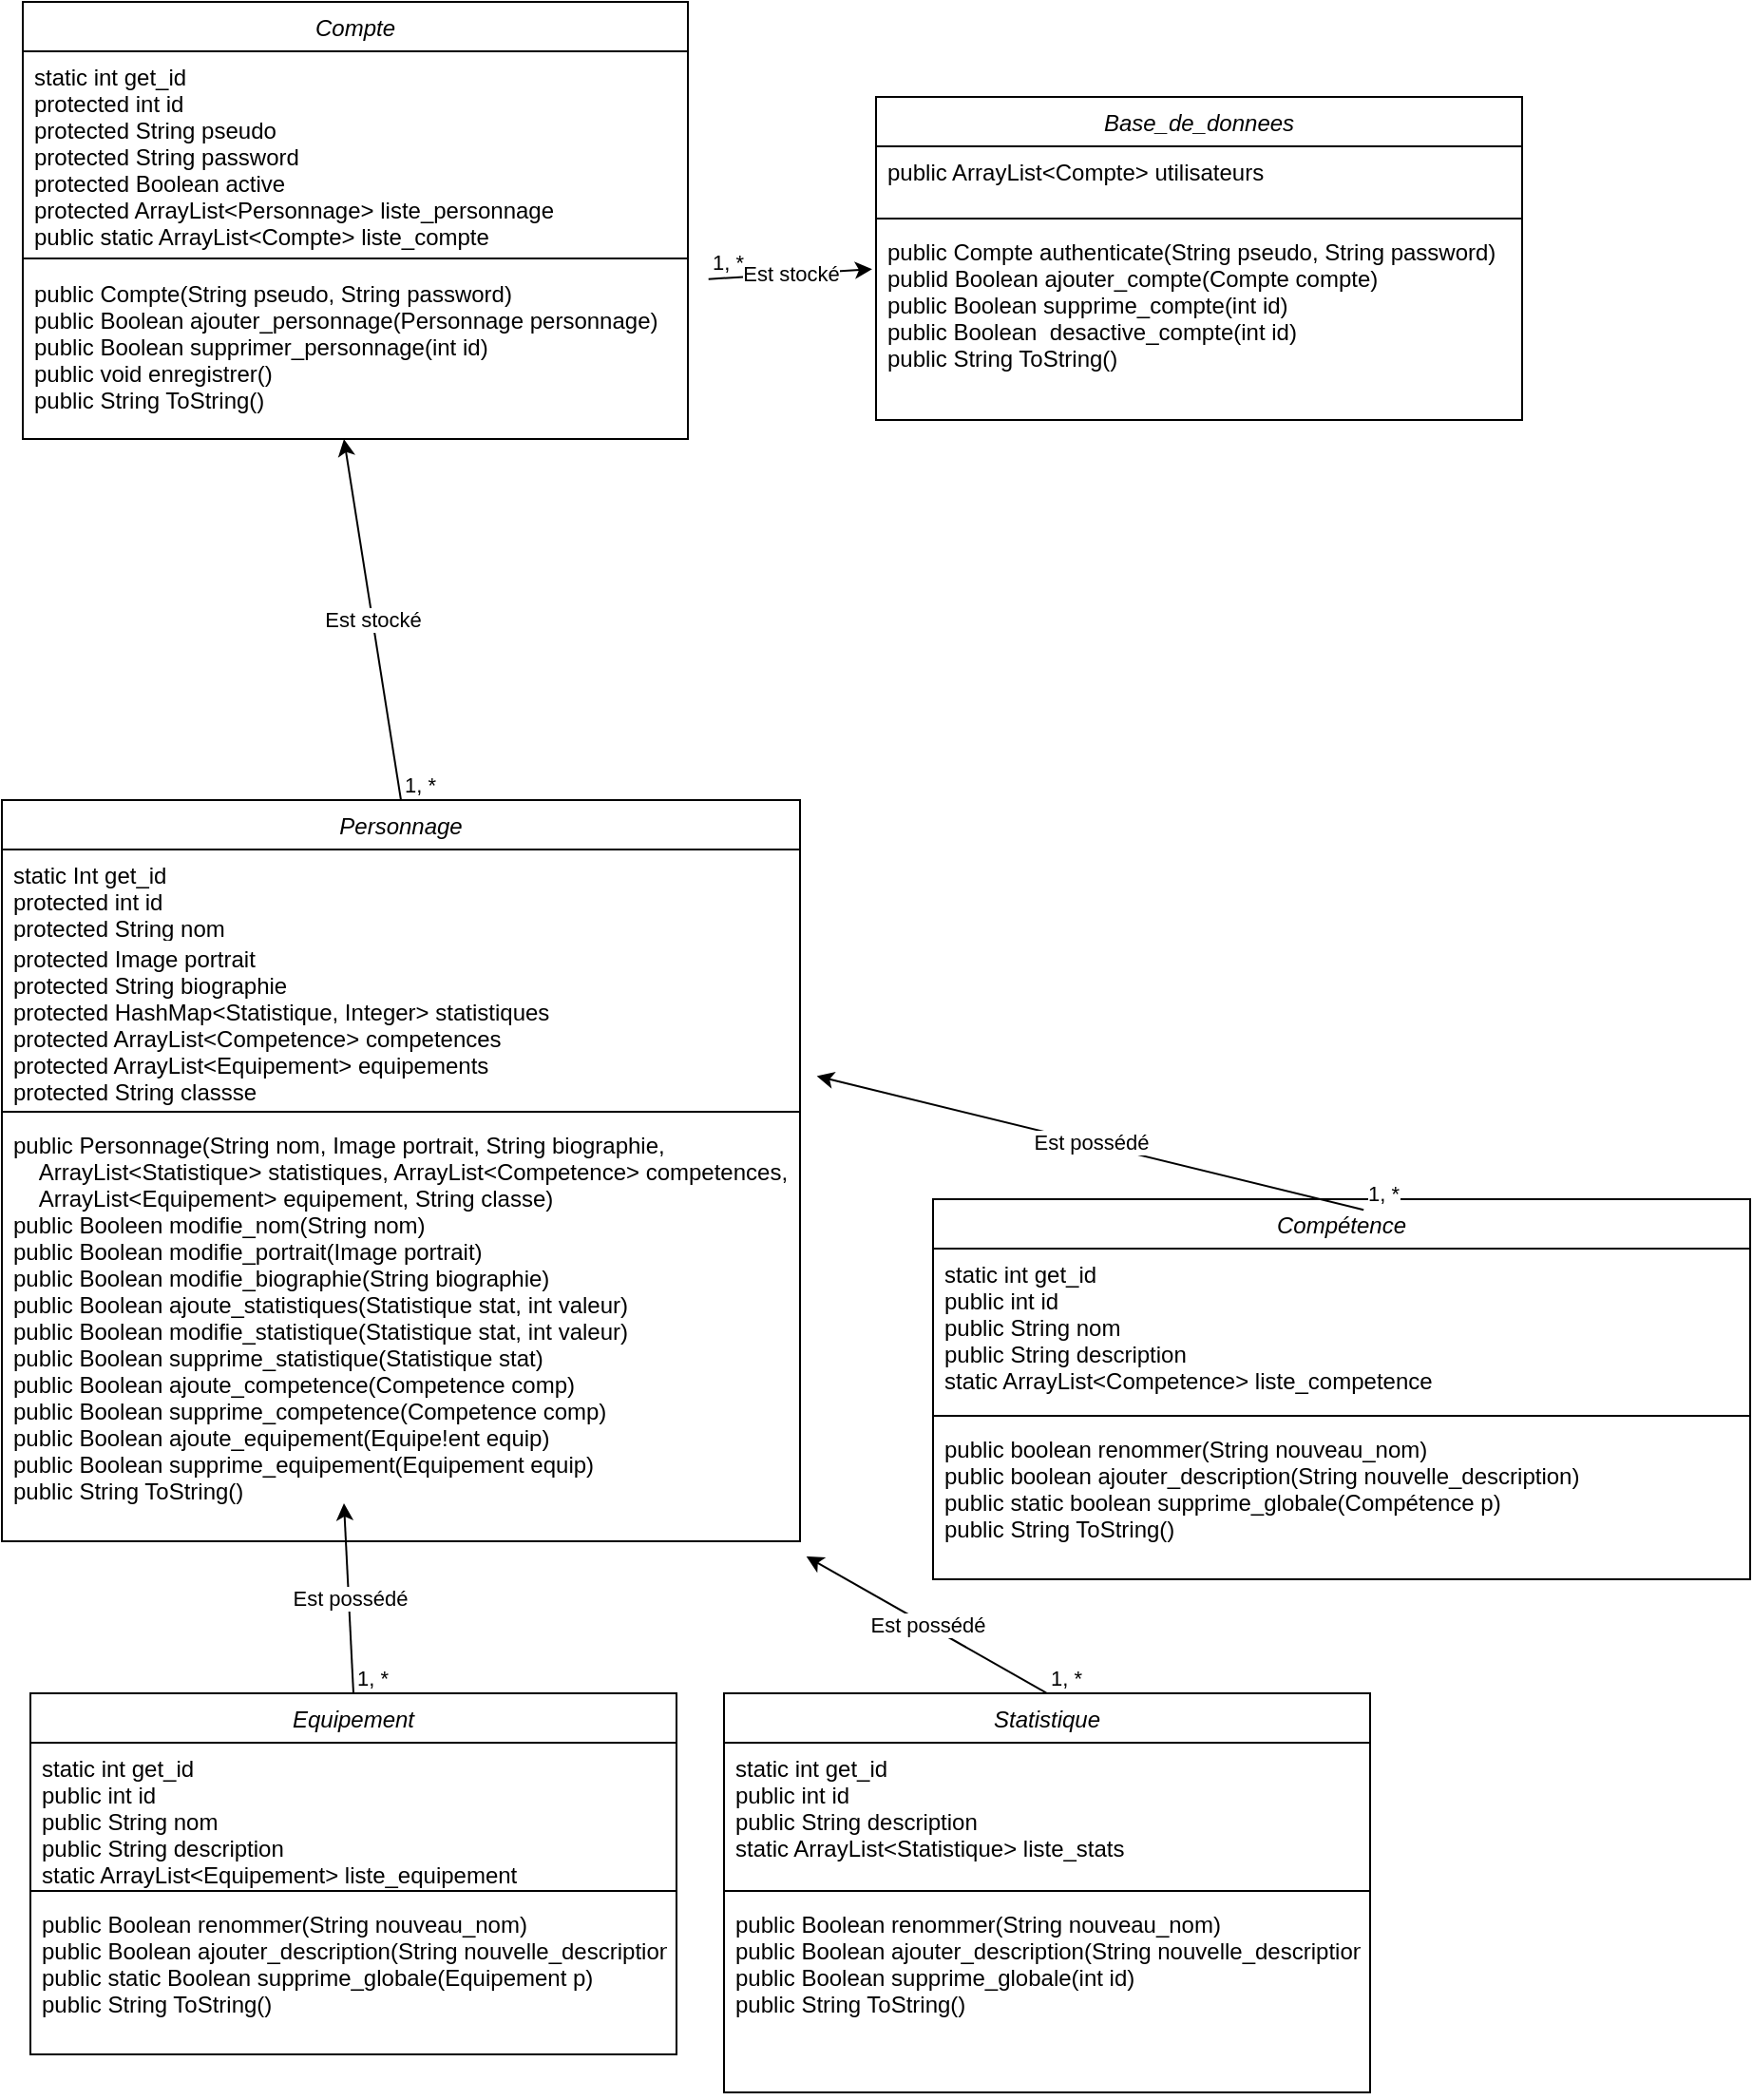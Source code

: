 <mxfile version="26.0.16">
  <diagram name="Page-1" id="Ys_Si_Kp9JGe3EzJ7wWJ">
    <mxGraphModel dx="1395" dy="621" grid="1" gridSize="10" guides="1" tooltips="1" connect="1" arrows="1" fold="1" page="1" pageScale="1" pageWidth="827" pageHeight="1169" math="0" shadow="0">
      <root>
        <mxCell id="0" />
        <mxCell id="1" parent="0" />
        <mxCell id="01AiD1RpHDVqo8bFV30B-1" value="Compte" style="swimlane;fontStyle=2;align=center;verticalAlign=top;childLayout=stackLayout;horizontal=1;startSize=26;horizontalStack=0;resizeParent=1;resizeLast=0;collapsible=1;marginBottom=0;rounded=0;shadow=0;strokeWidth=1;" vertex="1" parent="1">
          <mxGeometry x="21" y="110" width="350" height="230" as="geometry">
            <mxRectangle x="230" y="140" width="160" height="26" as="alternateBounds" />
          </mxGeometry>
        </mxCell>
        <mxCell id="01AiD1RpHDVqo8bFV30B-2" value="static int get_id&#xa;protected int id&#xa;protected String pseudo&#xa;protected String password&#xa;protected Boolean active&#xa;protected ArrayList&lt;Personnage&gt; liste_personnage&#xa;public static ArrayList&lt;Compte&gt; liste_compte" style="text;align=left;verticalAlign=top;spacingLeft=4;spacingRight=4;overflow=hidden;rotatable=0;points=[[0,0.5],[1,0.5]];portConstraint=eastwest;" vertex="1" parent="01AiD1RpHDVqo8bFV30B-1">
          <mxGeometry y="26" width="350" height="104" as="geometry" />
        </mxCell>
        <mxCell id="01AiD1RpHDVqo8bFV30B-4" value="" style="line;html=1;strokeWidth=1;align=left;verticalAlign=middle;spacingTop=-1;spacingLeft=3;spacingRight=3;rotatable=0;labelPosition=right;points=[];portConstraint=eastwest;" vertex="1" parent="01AiD1RpHDVqo8bFV30B-1">
          <mxGeometry y="130" width="350" height="10" as="geometry" />
        </mxCell>
        <mxCell id="01AiD1RpHDVqo8bFV30B-5" value="public Compte(String pseudo, String password)&#xa;public Boolean ajouter_personnage(Personnage personnage)&#xa;public Boolean supprimer_personnage(int id)&#xa;public void enregistrer()&#xa;public String ToString()" style="text;align=left;verticalAlign=top;spacingLeft=4;spacingRight=4;overflow=hidden;rotatable=0;points=[[0,0.5],[1,0.5]];portConstraint=eastwest;" vertex="1" parent="01AiD1RpHDVqo8bFV30B-1">
          <mxGeometry y="140" width="350" height="76" as="geometry" />
        </mxCell>
        <mxCell id="01AiD1RpHDVqo8bFV30B-6" value="Base_de_donnees" style="swimlane;fontStyle=2;align=center;verticalAlign=top;childLayout=stackLayout;horizontal=1;startSize=26;horizontalStack=0;resizeParent=1;resizeLast=0;collapsible=1;marginBottom=0;rounded=0;shadow=0;strokeWidth=1;" vertex="1" parent="1">
          <mxGeometry x="470" y="160" width="340" height="170" as="geometry">
            <mxRectangle x="470" y="160" width="160" height="26" as="alternateBounds" />
          </mxGeometry>
        </mxCell>
        <mxCell id="01AiD1RpHDVqo8bFV30B-7" value="public ArrayList&lt;Compte&gt; utilisateurs" style="text;align=left;verticalAlign=top;spacingLeft=4;spacingRight=4;overflow=hidden;rotatable=0;points=[[0,0.5],[1,0.5]];portConstraint=eastwest;" vertex="1" parent="01AiD1RpHDVqo8bFV30B-6">
          <mxGeometry y="26" width="340" height="34" as="geometry" />
        </mxCell>
        <mxCell id="01AiD1RpHDVqo8bFV30B-8" value="" style="line;html=1;strokeWidth=1;align=left;verticalAlign=middle;spacingTop=-1;spacingLeft=3;spacingRight=3;rotatable=0;labelPosition=right;points=[];portConstraint=eastwest;" vertex="1" parent="01AiD1RpHDVqo8bFV30B-6">
          <mxGeometry y="60" width="340" height="8" as="geometry" />
        </mxCell>
        <mxCell id="01AiD1RpHDVqo8bFV30B-9" value="public Compte authenticate(String pseudo, String password)&#xa;publid Boolean ajouter_compte(Compte compte)&#xa;public Boolean supprime_compte(int id)&#xa;public Boolean  desactive_compte(int id)&#xa;public String ToString()" style="text;align=left;verticalAlign=top;spacingLeft=4;spacingRight=4;overflow=hidden;rotatable=0;points=[[0,0.5],[1,0.5]];portConstraint=eastwest;" vertex="1" parent="01AiD1RpHDVqo8bFV30B-6">
          <mxGeometry y="68" width="340" height="102" as="geometry" />
        </mxCell>
        <mxCell id="01AiD1RpHDVqo8bFV30B-10" value="Personnage" style="swimlane;fontStyle=2;align=center;verticalAlign=top;childLayout=stackLayout;horizontal=1;startSize=26;horizontalStack=0;resizeParent=1;resizeLast=0;collapsible=1;marginBottom=0;rounded=0;shadow=0;strokeWidth=1;" vertex="1" parent="1">
          <mxGeometry x="10" y="530" width="420" height="390" as="geometry">
            <mxRectangle x="230" y="140" width="160" height="26" as="alternateBounds" />
          </mxGeometry>
        </mxCell>
        <mxCell id="01AiD1RpHDVqo8bFV30B-11" value="static Int get_id&#xa;protected int id&#xa;protected String nom" style="text;align=left;verticalAlign=top;spacingLeft=4;spacingRight=4;overflow=hidden;rotatable=0;points=[[0,0.5],[1,0.5]];portConstraint=eastwest;" vertex="1" parent="01AiD1RpHDVqo8bFV30B-10">
          <mxGeometry y="26" width="420" height="44" as="geometry" />
        </mxCell>
        <mxCell id="01AiD1RpHDVqo8bFV30B-12" value="protected Image portrait&#xa;protected String biographie&#xa;protected HashMap&lt;Statistique, Integer&gt; statistiques&#xa;protected ArrayList&lt;Competence&gt; competences&#xa;protected ArrayList&lt;Equipement&gt; equipements&#xa;protected String classse " style="text;align=left;verticalAlign=top;spacingLeft=4;spacingRight=4;overflow=hidden;rotatable=0;points=[[0,0.5],[1,0.5]];portConstraint=eastwest;rounded=0;shadow=0;html=0;" vertex="1" parent="01AiD1RpHDVqo8bFV30B-10">
          <mxGeometry y="70" width="420" height="90" as="geometry" />
        </mxCell>
        <mxCell id="01AiD1RpHDVqo8bFV30B-13" value="" style="line;html=1;strokeWidth=1;align=left;verticalAlign=middle;spacingTop=-1;spacingLeft=3;spacingRight=3;rotatable=0;labelPosition=right;points=[];portConstraint=eastwest;" vertex="1" parent="01AiD1RpHDVqo8bFV30B-10">
          <mxGeometry y="160" width="420" height="8" as="geometry" />
        </mxCell>
        <mxCell id="01AiD1RpHDVqo8bFV30B-14" value="public Personnage(String nom, Image portrait, String biographie,&#xa;    ArrayList&lt;Statistique&gt; statistiques, ArrayList&lt;Competence&gt; competences,&#xa;    ArrayList&lt;Equipement&gt; equipement, String classe)&#xa;public Booleen modifie_nom(String nom)&#xa;public Boolean modifie_portrait(Image portrait)&#xa;public Boolean modifie_biographie(String biographie)&#xa;public Boolean ajoute_statistiques(Statistique stat, int valeur)&#xa;public Boolean modifie_statistique(Statistique stat, int valeur)&#xa;public Boolean supprime_statistique(Statistique stat)&#xa;public Boolean ajoute_competence(Competence comp)&#xa;public Boolean supprime_competence(Competence comp)&#xa;public Boolean ajoute_equipement(Equipe!ent equip)&#xa;public Boolean supprime_equipement(Equipement equip)&#xa;public String ToString()" style="text;align=left;verticalAlign=top;spacingLeft=4;spacingRight=4;overflow=hidden;rotatable=0;points=[[0,0.5],[1,0.5]];portConstraint=eastwest;" vertex="1" parent="01AiD1RpHDVqo8bFV30B-10">
          <mxGeometry y="168" width="420" height="222" as="geometry" />
        </mxCell>
        <mxCell id="01AiD1RpHDVqo8bFV30B-15" value="Compétence" style="swimlane;fontStyle=2;align=center;verticalAlign=top;childLayout=stackLayout;horizontal=1;startSize=26;horizontalStack=0;resizeParent=1;resizeLast=0;collapsible=1;marginBottom=0;rounded=0;shadow=0;strokeWidth=1;" vertex="1" parent="1">
          <mxGeometry x="500" y="740" width="430" height="200" as="geometry">
            <mxRectangle x="230" y="140" width="160" height="26" as="alternateBounds" />
          </mxGeometry>
        </mxCell>
        <mxCell id="01AiD1RpHDVqo8bFV30B-16" value="static int get_id&#xa;public int id&#xa;public String nom&#xa;public String description&#xa;static ArrayList&lt;Competence&gt; liste_competence&#xa;" style="text;align=left;verticalAlign=top;spacingLeft=4;spacingRight=4;overflow=hidden;rotatable=0;points=[[0,0.5],[1,0.5]];portConstraint=eastwest;" vertex="1" parent="01AiD1RpHDVqo8bFV30B-15">
          <mxGeometry y="26" width="430" height="84" as="geometry" />
        </mxCell>
        <mxCell id="01AiD1RpHDVqo8bFV30B-17" value="" style="line;html=1;strokeWidth=1;align=left;verticalAlign=middle;spacingTop=-1;spacingLeft=3;spacingRight=3;rotatable=0;labelPosition=right;points=[];portConstraint=eastwest;" vertex="1" parent="01AiD1RpHDVqo8bFV30B-15">
          <mxGeometry y="110" width="430" height="8" as="geometry" />
        </mxCell>
        <mxCell id="01AiD1RpHDVqo8bFV30B-18" value="public boolean renommer(String nouveau_nom)&#xa;public boolean ajouter_description(String nouvelle_description)&#xa;public static boolean supprime_globale(Compétence p)&#xa;public String ToString()" style="text;align=left;verticalAlign=top;spacingLeft=4;spacingRight=4;overflow=hidden;rotatable=0;points=[[0,0.5],[1,0.5]];portConstraint=eastwest;" vertex="1" parent="01AiD1RpHDVqo8bFV30B-15">
          <mxGeometry y="118" width="430" height="82" as="geometry" />
        </mxCell>
        <mxCell id="01AiD1RpHDVqo8bFV30B-19" value="Statistique" style="swimlane;fontStyle=2;align=center;verticalAlign=top;childLayout=stackLayout;horizontal=1;startSize=26;horizontalStack=0;resizeParent=1;resizeLast=0;collapsible=1;marginBottom=0;rounded=0;shadow=0;strokeWidth=1;" vertex="1" parent="1">
          <mxGeometry x="390" y="1000" width="340" height="210" as="geometry">
            <mxRectangle x="230" y="140" width="160" height="26" as="alternateBounds" />
          </mxGeometry>
        </mxCell>
        <mxCell id="01AiD1RpHDVqo8bFV30B-20" value="static int get_id&#xa;public int id&#xa;public String description&#xa;static ArrayList&lt;Statistique&gt; liste_stats" style="text;align=left;verticalAlign=top;spacingLeft=4;spacingRight=4;overflow=hidden;rotatable=0;points=[[0,0.5],[1,0.5]];portConstraint=eastwest;" vertex="1" parent="01AiD1RpHDVqo8bFV30B-19">
          <mxGeometry y="26" width="340" height="74" as="geometry" />
        </mxCell>
        <mxCell id="01AiD1RpHDVqo8bFV30B-21" value="" style="line;html=1;strokeWidth=1;align=left;verticalAlign=middle;spacingTop=-1;spacingLeft=3;spacingRight=3;rotatable=0;labelPosition=right;points=[];portConstraint=eastwest;" vertex="1" parent="01AiD1RpHDVqo8bFV30B-19">
          <mxGeometry y="100" width="340" height="8" as="geometry" />
        </mxCell>
        <mxCell id="01AiD1RpHDVqo8bFV30B-22" value="public Boolean renommer(String nouveau_nom)&#xa;public Boolean ajouter_description(String nouvelle_description)&#xa;public Boolean supprime_globale(int id)&#xa;public String ToString()" style="text;align=left;verticalAlign=top;spacingLeft=4;spacingRight=4;overflow=hidden;rotatable=0;points=[[0,0.5],[1,0.5]];portConstraint=eastwest;" vertex="1" parent="01AiD1RpHDVqo8bFV30B-19">
          <mxGeometry y="108" width="340" height="102" as="geometry" />
        </mxCell>
        <mxCell id="01AiD1RpHDVqo8bFV30B-23" value="Est stocké" style="endArrow=classic;html=1;rounded=0;exitX=1.031;exitY=0.077;exitDx=0;exitDy=0;exitPerimeter=0;entryX=-0.006;entryY=0.222;entryDx=0;entryDy=0;entryPerimeter=0;" edge="1" parent="1" source="01AiD1RpHDVqo8bFV30B-5" target="01AiD1RpHDVqo8bFV30B-9">
          <mxGeometry relative="1" as="geometry">
            <mxPoint x="350" y="260" as="sourcePoint" />
            <mxPoint x="510" y="260" as="targetPoint" />
          </mxGeometry>
        </mxCell>
        <mxCell id="01AiD1RpHDVqo8bFV30B-24" value="1, *" style="edgeLabel;resizable=0;html=1;;align=left;verticalAlign=bottom;" connectable="0" vertex="1" parent="01AiD1RpHDVqo8bFV30B-23">
          <mxGeometry x="-1" relative="1" as="geometry" />
        </mxCell>
        <mxCell id="01AiD1RpHDVqo8bFV30B-25" value="&lt;div&gt;&lt;br&gt;&lt;/div&gt;&lt;div&gt;&lt;br&gt;&lt;/div&gt;" style="edgeLabel;resizable=0;html=1;;align=right;verticalAlign=bottom;" connectable="0" vertex="1" parent="01AiD1RpHDVqo8bFV30B-23">
          <mxGeometry x="1" relative="1" as="geometry" />
        </mxCell>
        <mxCell id="01AiD1RpHDVqo8bFV30B-26" value="Est stocké" style="endArrow=classic;html=1;rounded=0;exitX=0.5;exitY=0;exitDx=0;exitDy=0;" edge="1" parent="1" source="01AiD1RpHDVqo8bFV30B-10">
          <mxGeometry relative="1" as="geometry">
            <mxPoint x="70" y="463" as="sourcePoint" />
            <mxPoint x="190" y="340" as="targetPoint" />
          </mxGeometry>
        </mxCell>
        <mxCell id="01AiD1RpHDVqo8bFV30B-27" value="1, *" style="edgeLabel;resizable=0;html=1;;align=left;verticalAlign=bottom;" connectable="0" vertex="1" parent="01AiD1RpHDVqo8bFV30B-26">
          <mxGeometry x="-1" relative="1" as="geometry" />
        </mxCell>
        <mxCell id="01AiD1RpHDVqo8bFV30B-28" value="&lt;div&gt;&lt;br&gt;&lt;/div&gt;&lt;div&gt;&lt;br&gt;&lt;/div&gt;" style="edgeLabel;resizable=0;html=1;;align=right;verticalAlign=bottom;" connectable="0" vertex="1" parent="01AiD1RpHDVqo8bFV30B-26">
          <mxGeometry x="1" relative="1" as="geometry" />
        </mxCell>
        <mxCell id="01AiD1RpHDVqo8bFV30B-29" value="Est possédé" style="endArrow=classic;html=1;rounded=0;exitX=0.5;exitY=0;exitDx=0;exitDy=0;" edge="1" parent="1" source="01AiD1RpHDVqo8bFV30B-38">
          <mxGeometry relative="1" as="geometry">
            <mxPoint x="220" y="970" as="sourcePoint" />
            <mxPoint x="190" y="900" as="targetPoint" />
          </mxGeometry>
        </mxCell>
        <mxCell id="01AiD1RpHDVqo8bFV30B-30" value="1, *" style="edgeLabel;resizable=0;html=1;;align=left;verticalAlign=bottom;" connectable="0" vertex="1" parent="01AiD1RpHDVqo8bFV30B-29">
          <mxGeometry x="-1" relative="1" as="geometry" />
        </mxCell>
        <mxCell id="01AiD1RpHDVqo8bFV30B-31" value="&lt;div&gt;&lt;br&gt;&lt;/div&gt;&lt;div&gt;&lt;br&gt;&lt;/div&gt;" style="edgeLabel;resizable=0;html=1;;align=right;verticalAlign=bottom;" connectable="0" vertex="1" parent="01AiD1RpHDVqo8bFV30B-29">
          <mxGeometry x="1" relative="1" as="geometry" />
        </mxCell>
        <mxCell id="01AiD1RpHDVqo8bFV30B-32" value="Est possédé" style="endArrow=classic;html=1;rounded=0;exitX=0.527;exitY=0.028;exitDx=0;exitDy=0;entryX=1.021;entryY=0.836;entryDx=0;entryDy=0;entryPerimeter=0;exitPerimeter=0;" edge="1" parent="1" source="01AiD1RpHDVqo8bFV30B-15" target="01AiD1RpHDVqo8bFV30B-12">
          <mxGeometry relative="1" as="geometry">
            <mxPoint x="487" y="740" as="sourcePoint" />
            <mxPoint x="457" y="620" as="targetPoint" />
          </mxGeometry>
        </mxCell>
        <mxCell id="01AiD1RpHDVqo8bFV30B-33" value="1, *" style="edgeLabel;resizable=0;html=1;;align=left;verticalAlign=bottom;" connectable="0" vertex="1" parent="01AiD1RpHDVqo8bFV30B-32">
          <mxGeometry x="-1" relative="1" as="geometry" />
        </mxCell>
        <mxCell id="01AiD1RpHDVqo8bFV30B-34" value="&lt;div&gt;&lt;br&gt;&lt;/div&gt;&lt;div&gt;&lt;br&gt;&lt;/div&gt;" style="edgeLabel;resizable=0;html=1;;align=right;verticalAlign=bottom;" connectable="0" vertex="1" parent="01AiD1RpHDVqo8bFV30B-32">
          <mxGeometry x="1" relative="1" as="geometry" />
        </mxCell>
        <mxCell id="01AiD1RpHDVqo8bFV30B-35" value="Est possédé" style="endArrow=classic;html=1;rounded=0;exitX=0.5;exitY=0;exitDx=0;exitDy=0;entryX=1.008;entryY=1.036;entryDx=0;entryDy=0;entryPerimeter=0;" edge="1" parent="1" source="01AiD1RpHDVqo8bFV30B-19" target="01AiD1RpHDVqo8bFV30B-14">
          <mxGeometry relative="1" as="geometry">
            <mxPoint x="680" y="911" as="sourcePoint" />
            <mxPoint x="650" y="791" as="targetPoint" />
          </mxGeometry>
        </mxCell>
        <mxCell id="01AiD1RpHDVqo8bFV30B-36" value="1, *" style="edgeLabel;resizable=0;html=1;;align=left;verticalAlign=bottom;" connectable="0" vertex="1" parent="01AiD1RpHDVqo8bFV30B-35">
          <mxGeometry x="-1" relative="1" as="geometry" />
        </mxCell>
        <mxCell id="01AiD1RpHDVqo8bFV30B-37" value="&lt;div&gt;&lt;br&gt;&lt;/div&gt;&lt;div&gt;&lt;br&gt;&lt;/div&gt;" style="edgeLabel;resizable=0;html=1;;align=right;verticalAlign=bottom;" connectable="0" vertex="1" parent="01AiD1RpHDVqo8bFV30B-35">
          <mxGeometry x="1" relative="1" as="geometry" />
        </mxCell>
        <mxCell id="01AiD1RpHDVqo8bFV30B-38" value="Equipement" style="swimlane;fontStyle=2;align=center;verticalAlign=top;childLayout=stackLayout;horizontal=1;startSize=26;horizontalStack=0;resizeParent=1;resizeLast=0;collapsible=1;marginBottom=0;rounded=0;shadow=0;strokeWidth=1;" vertex="1" parent="1">
          <mxGeometry x="25" y="1000" width="340" height="190" as="geometry">
            <mxRectangle x="230" y="140" width="160" height="26" as="alternateBounds" />
          </mxGeometry>
        </mxCell>
        <mxCell id="01AiD1RpHDVqo8bFV30B-39" value="static int get_id&#xa;public int id&#xa;public String nom&#xa;public String description&#xa;static ArrayList&lt;Equipement&gt; liste_equipement" style="text;align=left;verticalAlign=top;spacingLeft=4;spacingRight=4;overflow=hidden;rotatable=0;points=[[0,0.5],[1,0.5]];portConstraint=eastwest;" vertex="1" parent="01AiD1RpHDVqo8bFV30B-38">
          <mxGeometry y="26" width="340" height="74" as="geometry" />
        </mxCell>
        <mxCell id="01AiD1RpHDVqo8bFV30B-40" value="" style="line;html=1;strokeWidth=1;align=left;verticalAlign=middle;spacingTop=-1;spacingLeft=3;spacingRight=3;rotatable=0;labelPosition=right;points=[];portConstraint=eastwest;" vertex="1" parent="01AiD1RpHDVqo8bFV30B-38">
          <mxGeometry y="100" width="340" height="8" as="geometry" />
        </mxCell>
        <mxCell id="01AiD1RpHDVqo8bFV30B-41" value="public Boolean renommer(String nouveau_nom)&#xa;public Boolean ajouter_description(String nouvelle_description)&#xa;public static Boolean supprime_globale(Equipement p)&#xa;public String ToString()" style="text;align=left;verticalAlign=top;spacingLeft=4;spacingRight=4;overflow=hidden;rotatable=0;points=[[0,0.5],[1,0.5]];portConstraint=eastwest;" vertex="1" parent="01AiD1RpHDVqo8bFV30B-38">
          <mxGeometry y="108" width="340" height="82" as="geometry" />
        </mxCell>
      </root>
    </mxGraphModel>
  </diagram>
</mxfile>
